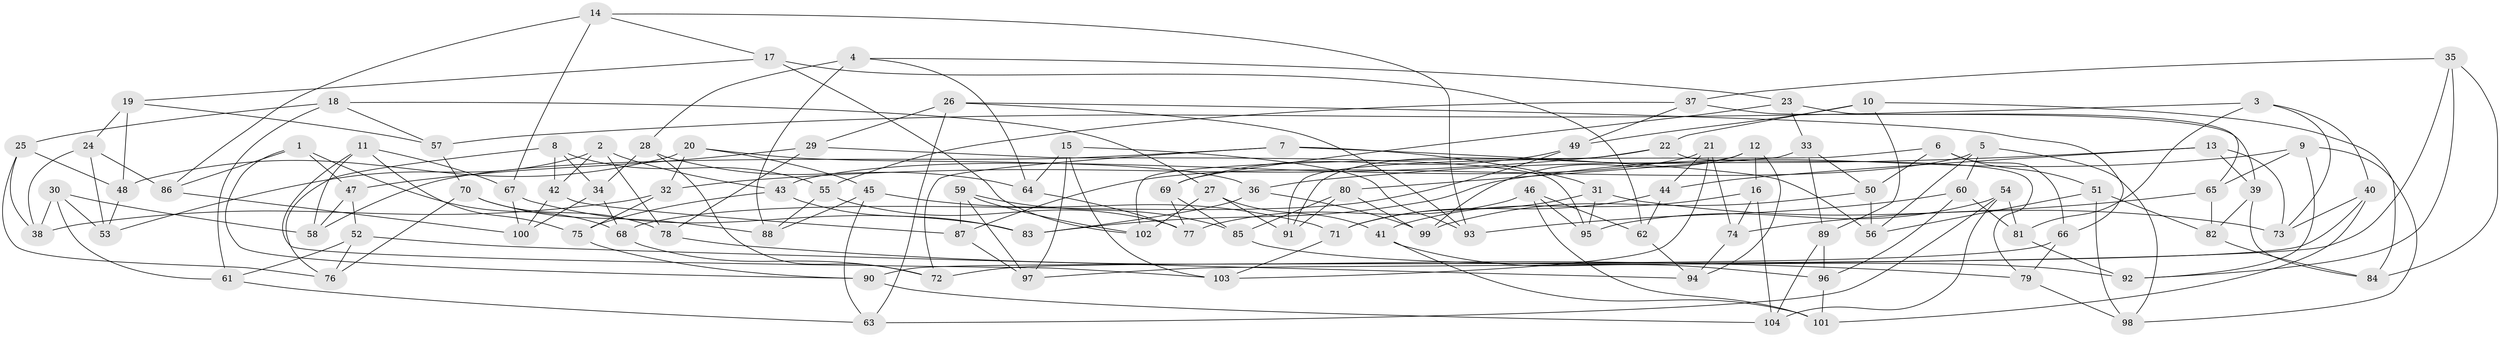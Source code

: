 // coarse degree distribution, {4: 0.390625, 6: 0.484375, 5: 0.125}
// Generated by graph-tools (version 1.1) at 2025/52/02/27/25 19:52:31]
// undirected, 104 vertices, 208 edges
graph export_dot {
graph [start="1"]
  node [color=gray90,style=filled];
  1;
  2;
  3;
  4;
  5;
  6;
  7;
  8;
  9;
  10;
  11;
  12;
  13;
  14;
  15;
  16;
  17;
  18;
  19;
  20;
  21;
  22;
  23;
  24;
  25;
  26;
  27;
  28;
  29;
  30;
  31;
  32;
  33;
  34;
  35;
  36;
  37;
  38;
  39;
  40;
  41;
  42;
  43;
  44;
  45;
  46;
  47;
  48;
  49;
  50;
  51;
  52;
  53;
  54;
  55;
  56;
  57;
  58;
  59;
  60;
  61;
  62;
  63;
  64;
  65;
  66;
  67;
  68;
  69;
  70;
  71;
  72;
  73;
  74;
  75;
  76;
  77;
  78;
  79;
  80;
  81;
  82;
  83;
  84;
  85;
  86;
  87;
  88;
  89;
  90;
  91;
  92;
  93;
  94;
  95;
  96;
  97;
  98;
  99;
  100;
  101;
  102;
  103;
  104;
  1 -- 90;
  1 -- 86;
  1 -- 68;
  1 -- 47;
  2 -- 43;
  2 -- 78;
  2 -- 42;
  2 -- 53;
  3 -- 81;
  3 -- 40;
  3 -- 57;
  3 -- 73;
  4 -- 64;
  4 -- 28;
  4 -- 88;
  4 -- 23;
  5 -- 56;
  5 -- 87;
  5 -- 60;
  5 -- 98;
  6 -- 50;
  6 -- 102;
  6 -- 66;
  6 -- 51;
  7 -- 72;
  7 -- 56;
  7 -- 58;
  7 -- 31;
  8 -- 34;
  8 -- 55;
  8 -- 76;
  8 -- 42;
  9 -- 83;
  9 -- 65;
  9 -- 98;
  9 -- 92;
  10 -- 84;
  10 -- 49;
  10 -- 89;
  10 -- 22;
  11 -- 67;
  11 -- 58;
  11 -- 103;
  11 -- 75;
  12 -- 91;
  12 -- 16;
  12 -- 99;
  12 -- 94;
  13 -- 73;
  13 -- 44;
  13 -- 36;
  13 -- 39;
  14 -- 67;
  14 -- 86;
  14 -- 93;
  14 -- 17;
  15 -- 93;
  15 -- 97;
  15 -- 103;
  15 -- 64;
  16 -- 41;
  16 -- 104;
  16 -- 74;
  17 -- 102;
  17 -- 62;
  17 -- 19;
  18 -- 27;
  18 -- 25;
  18 -- 57;
  18 -- 61;
  19 -- 48;
  19 -- 57;
  19 -- 24;
  20 -- 48;
  20 -- 32;
  20 -- 45;
  20 -- 36;
  21 -- 103;
  21 -- 44;
  21 -- 74;
  21 -- 43;
  22 -- 79;
  22 -- 32;
  22 -- 91;
  23 -- 69;
  23 -- 33;
  23 -- 65;
  24 -- 38;
  24 -- 86;
  24 -- 53;
  25 -- 76;
  25 -- 38;
  25 -- 48;
  26 -- 63;
  26 -- 29;
  26 -- 66;
  26 -- 93;
  27 -- 102;
  27 -- 91;
  27 -- 41;
  28 -- 72;
  28 -- 64;
  28 -- 34;
  29 -- 78;
  29 -- 47;
  29 -- 95;
  30 -- 61;
  30 -- 58;
  30 -- 53;
  30 -- 38;
  31 -- 71;
  31 -- 73;
  31 -- 95;
  32 -- 38;
  32 -- 75;
  33 -- 50;
  33 -- 89;
  33 -- 80;
  34 -- 100;
  34 -- 68;
  35 -- 92;
  35 -- 97;
  35 -- 84;
  35 -- 37;
  36 -- 83;
  36 -- 99;
  37 -- 49;
  37 -- 55;
  37 -- 39;
  39 -- 84;
  39 -- 82;
  40 -- 101;
  40 -- 73;
  40 -- 90;
  41 -- 101;
  41 -- 96;
  42 -- 100;
  42 -- 87;
  43 -- 75;
  43 -- 83;
  44 -- 71;
  44 -- 62;
  45 -- 63;
  45 -- 71;
  45 -- 88;
  46 -- 101;
  46 -- 77;
  46 -- 95;
  46 -- 62;
  47 -- 52;
  47 -- 58;
  48 -- 53;
  49 -- 68;
  49 -- 69;
  50 -- 56;
  50 -- 99;
  51 -- 98;
  51 -- 56;
  51 -- 82;
  52 -- 76;
  52 -- 94;
  52 -- 61;
  54 -- 81;
  54 -- 95;
  54 -- 63;
  54 -- 104;
  55 -- 88;
  55 -- 77;
  57 -- 70;
  59 -- 102;
  59 -- 87;
  59 -- 97;
  59 -- 85;
  60 -- 81;
  60 -- 96;
  60 -- 93;
  61 -- 63;
  62 -- 94;
  64 -- 77;
  65 -- 74;
  65 -- 82;
  66 -- 72;
  66 -- 79;
  67 -- 100;
  67 -- 83;
  68 -- 72;
  69 -- 85;
  69 -- 77;
  70 -- 78;
  70 -- 88;
  70 -- 76;
  71 -- 103;
  74 -- 94;
  75 -- 90;
  78 -- 79;
  79 -- 98;
  80 -- 99;
  80 -- 91;
  80 -- 85;
  81 -- 92;
  82 -- 84;
  85 -- 92;
  86 -- 100;
  87 -- 97;
  89 -- 104;
  89 -- 96;
  90 -- 104;
  96 -- 101;
}
